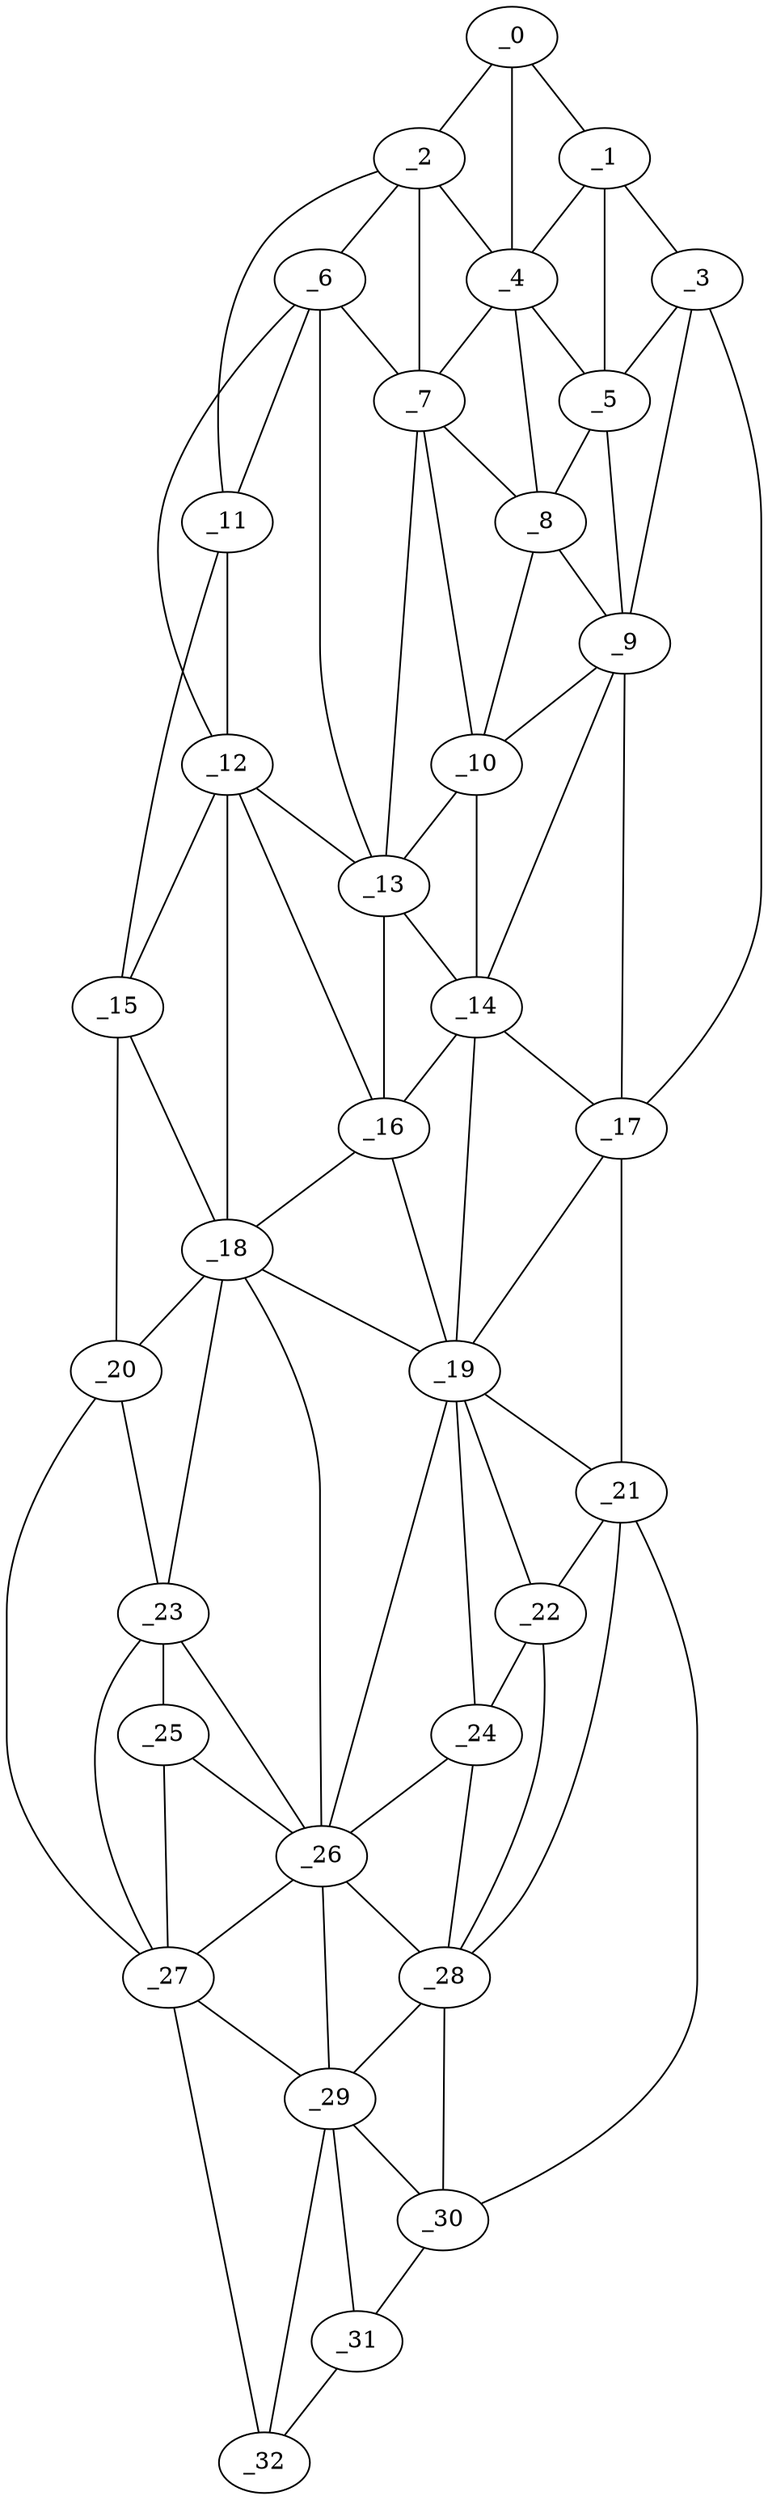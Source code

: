 graph "obj69__70.gxl" {
	_0	 [x=4,
		y=52];
	_1	 [x=9,
		y=35];
	_0 -- _1	 [valence=1];
	_2	 [x=15,
		y=63];
	_0 -- _2	 [valence=1];
	_4	 [x=27,
		y=46];
	_0 -- _4	 [valence=2];
	_3	 [x=25,
		y=33];
	_1 -- _3	 [valence=1];
	_1 -- _4	 [valence=1];
	_5	 [x=28,
		y=39];
	_1 -- _5	 [valence=2];
	_2 -- _4	 [valence=2];
	_6	 [x=38,
		y=82];
	_2 -- _6	 [valence=2];
	_7	 [x=42,
		y=68];
	_2 -- _7	 [valence=1];
	_11	 [x=53,
		y=96];
	_2 -- _11	 [valence=1];
	_3 -- _5	 [valence=2];
	_9	 [x=51,
		y=32];
	_3 -- _9	 [valence=1];
	_17	 [x=72,
		y=31];
	_3 -- _17	 [valence=1];
	_4 -- _5	 [valence=2];
	_4 -- _7	 [valence=2];
	_8	 [x=45,
		y=59];
	_4 -- _8	 [valence=1];
	_5 -- _8	 [valence=1];
	_5 -- _9	 [valence=2];
	_6 -- _7	 [valence=2];
	_6 -- _11	 [valence=2];
	_12	 [x=63,
		y=87];
	_6 -- _12	 [valence=2];
	_13	 [x=64,
		y=76];
	_6 -- _13	 [valence=1];
	_7 -- _8	 [valence=2];
	_10	 [x=51,
		y=57];
	_7 -- _10	 [valence=2];
	_7 -- _13	 [valence=1];
	_8 -- _9	 [valence=2];
	_8 -- _10	 [valence=1];
	_9 -- _10	 [valence=1];
	_14	 [x=65,
		y=55];
	_9 -- _14	 [valence=2];
	_9 -- _17	 [valence=2];
	_10 -- _13	 [valence=2];
	_10 -- _14	 [valence=1];
	_11 -- _12	 [valence=2];
	_15	 [x=67,
		y=99];
	_11 -- _15	 [valence=1];
	_12 -- _13	 [valence=2];
	_12 -- _15	 [valence=2];
	_16	 [x=70,
		y=78];
	_12 -- _16	 [valence=2];
	_18	 [x=76,
		y=83];
	_12 -- _18	 [valence=2];
	_13 -- _14	 [valence=2];
	_13 -- _16	 [valence=2];
	_14 -- _16	 [valence=2];
	_14 -- _17	 [valence=1];
	_19	 [x=80,
		y=51];
	_14 -- _19	 [valence=2];
	_15 -- _18	 [valence=2];
	_20	 [x=80,
		y=97];
	_15 -- _20	 [valence=1];
	_16 -- _18	 [valence=2];
	_16 -- _19	 [valence=1];
	_17 -- _19	 [valence=2];
	_21	 [x=81,
		y=33];
	_17 -- _21	 [valence=1];
	_18 -- _19	 [valence=2];
	_18 -- _20	 [valence=2];
	_23	 [x=86,
		y=88];
	_18 -- _23	 [valence=1];
	_26	 [x=102,
		y=82];
	_18 -- _26	 [valence=2];
	_19 -- _21	 [valence=1];
	_22	 [x=84,
		y=36];
	_19 -- _22	 [valence=2];
	_24	 [x=99,
		y=51];
	_19 -- _24	 [valence=2];
	_19 -- _26	 [valence=2];
	_20 -- _23	 [valence=2];
	_27	 [x=105,
		y=93];
	_20 -- _27	 [valence=1];
	_21 -- _22	 [valence=2];
	_28	 [x=108,
		y=58];
	_21 -- _28	 [valence=1];
	_30	 [x=119,
		y=68];
	_21 -- _30	 [valence=1];
	_22 -- _24	 [valence=2];
	_22 -- _28	 [valence=2];
	_25	 [x=99,
		y=86];
	_23 -- _25	 [valence=2];
	_23 -- _26	 [valence=2];
	_23 -- _27	 [valence=2];
	_24 -- _26	 [valence=2];
	_24 -- _28	 [valence=2];
	_25 -- _26	 [valence=1];
	_25 -- _27	 [valence=2];
	_26 -- _27	 [valence=2];
	_26 -- _28	 [valence=2];
	_29	 [x=113,
		y=77];
	_26 -- _29	 [valence=1];
	_27 -- _29	 [valence=1];
	_32	 [x=122,
		y=90];
	_27 -- _32	 [valence=1];
	_28 -- _29	 [valence=2];
	_28 -- _30	 [valence=1];
	_29 -- _30	 [valence=1];
	_31	 [x=122,
		y=79];
	_29 -- _31	 [valence=2];
	_29 -- _32	 [valence=1];
	_30 -- _31	 [valence=1];
	_31 -- _32	 [valence=1];
}
